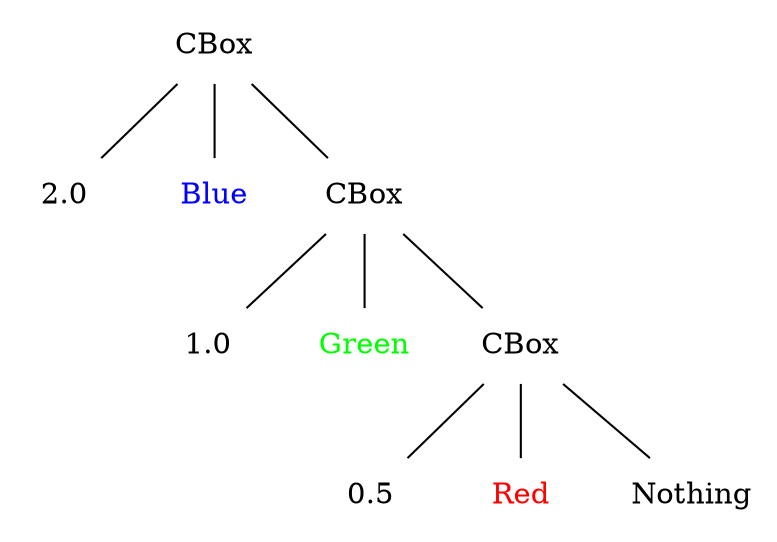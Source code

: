 digraph G {
    edge [dir=none]
    node [shape=plaintext]

    CBox1 -> 2.0
    CBox1 -> Blue
    CBox1 -> CBox2
    
    CBox2 -> 1.0
    CBox2 -> Green
    CBox2 -> CBox3
    
    CBox3 -> 0.5
    CBox3 -> Red
    CBox3 -> Nothing
    
    Blue [fontcolor="blue"]
    Green [fontcolor="green"]
    Red [fontcolor="red"]

    CBox1 [label="CBox"]
    CBox2 [label="CBox"]
    CBox3 [label="CBox"]
    
}